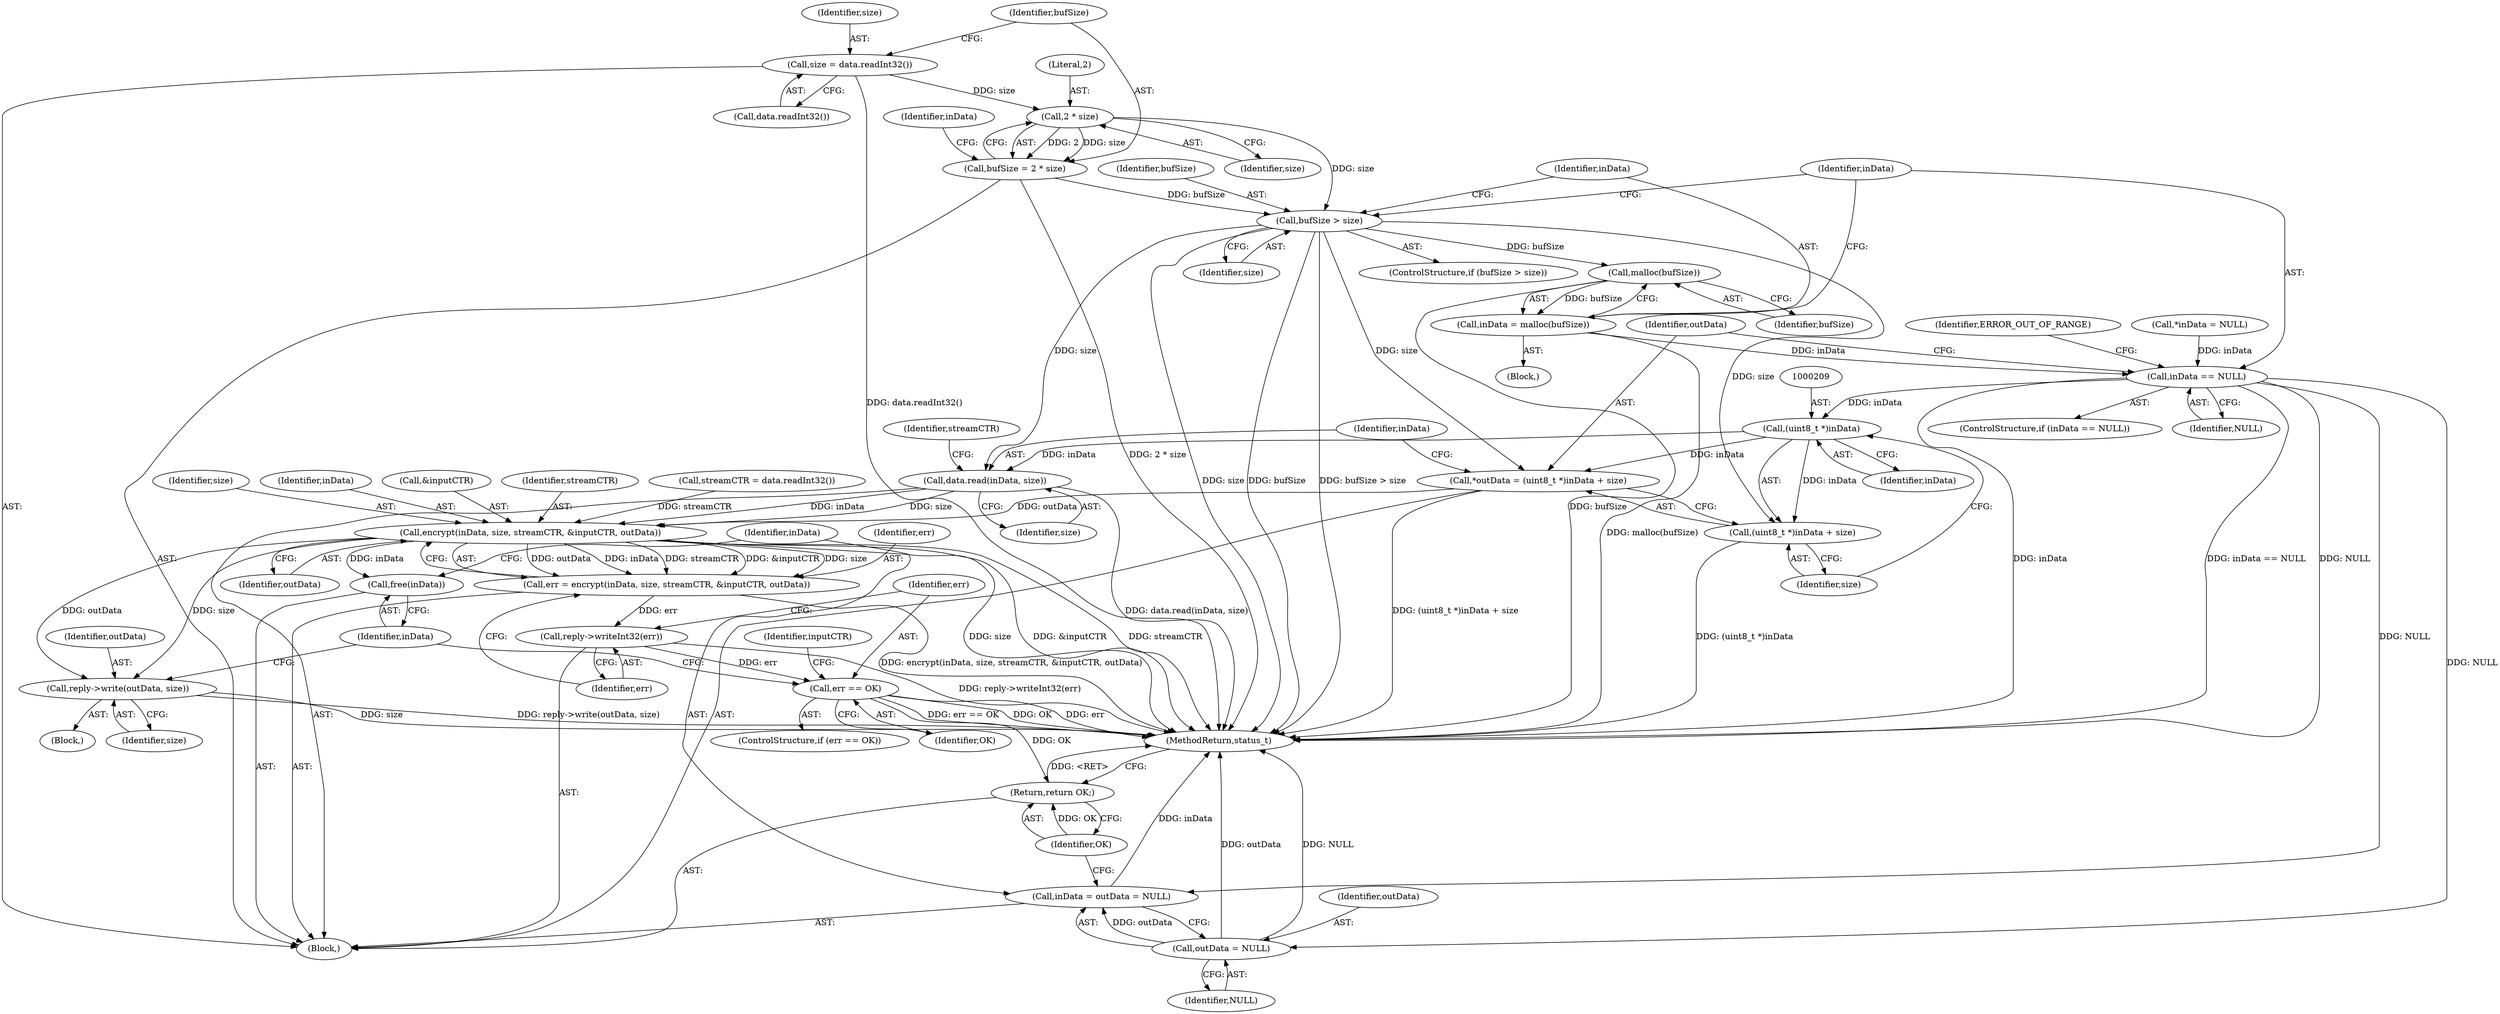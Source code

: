 digraph "0_Android_c82e31a7039a03dca7b37c65b7890ba5c1e18ced@API" {
"1000173" [label="(Call,size = data.readInt32())"];
"1000179" [label="(Call,2 * size)"];
"1000177" [label="(Call,bufSize = 2 * size)"];
"1000187" [label="(Call,bufSize > size)"];
"1000193" [label="(Call,malloc(bufSize))"];
"1000191" [label="(Call,inData = malloc(bufSize))"];
"1000196" [label="(Call,inData == NULL)"];
"1000208" [label="(Call,(uint8_t *)inData)"];
"1000205" [label="(Call,*outData = (uint8_t *)inData + size)"];
"1000223" [label="(Call,encrypt(inData, size, streamCTR, &inputCTR, outData))"];
"1000221" [label="(Call,err = encrypt(inData, size, streamCTR, &inputCTR, outData))"];
"1000230" [label="(Call,reply->writeInt32(err))"];
"1000233" [label="(Call,err == OK)"];
"1000249" [label="(Return,return OK;)"];
"1000239" [label="(Call,reply->write(outData, size))"];
"1000242" [label="(Call,free(inData))"];
"1000207" [label="(Call,(uint8_t *)inData + size)"];
"1000212" [label="(Call,data.read(inData, size))"];
"1000244" [label="(Call,inData = outData = NULL)"];
"1000246" [label="(Call,outData = NULL)"];
"1000180" [label="(Literal,2)"];
"1000241" [label="(Identifier,size)"];
"1000201" [label="(Identifier,ERROR_OUT_OF_RANGE)"];
"1000232" [label="(ControlStructure,if (err == OK))"];
"1000186" [label="(ControlStructure,if (bufSize > size))"];
"1000221" [label="(Call,err = encrypt(inData, size, streamCTR, &inputCTR, outData))"];
"1000184" [label="(Identifier,inData)"];
"1000179" [label="(Call,2 * size)"];
"1000213" [label="(Identifier,inData)"];
"1000217" [label="(Identifier,streamCTR)"];
"1000224" [label="(Identifier,inData)"];
"1000227" [label="(Call,&inputCTR)"];
"1000214" [label="(Identifier,size)"];
"1000226" [label="(Identifier,streamCTR)"];
"1000239" [label="(Call,reply->write(outData, size))"];
"1000216" [label="(Call,streamCTR = data.readInt32())"];
"1000193" [label="(Call,malloc(bufSize))"];
"1000245" [label="(Identifier,inData)"];
"1000174" [label="(Identifier,size)"];
"1000229" [label="(Identifier,outData)"];
"1000178" [label="(Identifier,bufSize)"];
"1000240" [label="(Identifier,outData)"];
"1000246" [label="(Call,outData = NULL)"];
"1000230" [label="(Call,reply->writeInt32(err))"];
"1000243" [label="(Identifier,inData)"];
"1000233" [label="(Call,err == OK)"];
"1000248" [label="(Identifier,NULL)"];
"1000177" [label="(Call,bufSize = 2 * size)"];
"1000181" [label="(Identifier,size)"];
"1000196" [label="(Call,inData == NULL)"];
"1000188" [label="(Identifier,bufSize)"];
"1000212" [label="(Call,data.read(inData, size))"];
"1000189" [label="(Identifier,size)"];
"1000191" [label="(Call,inData = malloc(bufSize))"];
"1000225" [label="(Identifier,size)"];
"1000187" [label="(Call,bufSize > size)"];
"1000234" [label="(Identifier,err)"];
"1000235" [label="(Identifier,OK)"];
"1000195" [label="(ControlStructure,if (inData == NULL))"];
"1000198" [label="(Identifier,NULL)"];
"1000247" [label="(Identifier,outData)"];
"1000231" [label="(Identifier,err)"];
"1000207" [label="(Call,(uint8_t *)inData + size)"];
"1000175" [label="(Call,data.readInt32())"];
"1000194" [label="(Identifier,bufSize)"];
"1000208" [label="(Call,(uint8_t *)inData)"];
"1000192" [label="(Identifier,inData)"];
"1000173" [label="(Call,size = data.readInt32())"];
"1000205" [label="(Call,*outData = (uint8_t *)inData + size)"];
"1000244" [label="(Call,inData = outData = NULL)"];
"1000238" [label="(Identifier,inputCTR)"];
"1000236" [label="(Block,)"];
"1000197" [label="(Identifier,inData)"];
"1000242" [label="(Call,free(inData))"];
"1000222" [label="(Identifier,err)"];
"1000171" [label="(Block,)"];
"1000190" [label="(Block,)"];
"1000183" [label="(Call,*inData = NULL)"];
"1000223" [label="(Call,encrypt(inData, size, streamCTR, &inputCTR, outData))"];
"1000250" [label="(Identifier,OK)"];
"1000249" [label="(Return,return OK;)"];
"1000210" [label="(Identifier,inData)"];
"1000211" [label="(Identifier,size)"];
"1000206" [label="(Identifier,outData)"];
"1000401" [label="(MethodReturn,status_t)"];
"1000173" -> "1000171"  [label="AST: "];
"1000173" -> "1000175"  [label="CFG: "];
"1000174" -> "1000173"  [label="AST: "];
"1000175" -> "1000173"  [label="AST: "];
"1000178" -> "1000173"  [label="CFG: "];
"1000173" -> "1000401"  [label="DDG: data.readInt32()"];
"1000173" -> "1000179"  [label="DDG: size"];
"1000179" -> "1000177"  [label="AST: "];
"1000179" -> "1000181"  [label="CFG: "];
"1000180" -> "1000179"  [label="AST: "];
"1000181" -> "1000179"  [label="AST: "];
"1000177" -> "1000179"  [label="CFG: "];
"1000179" -> "1000177"  [label="DDG: 2"];
"1000179" -> "1000177"  [label="DDG: size"];
"1000179" -> "1000187"  [label="DDG: size"];
"1000177" -> "1000171"  [label="AST: "];
"1000178" -> "1000177"  [label="AST: "];
"1000184" -> "1000177"  [label="CFG: "];
"1000177" -> "1000401"  [label="DDG: 2 * size"];
"1000177" -> "1000187"  [label="DDG: bufSize"];
"1000187" -> "1000186"  [label="AST: "];
"1000187" -> "1000189"  [label="CFG: "];
"1000188" -> "1000187"  [label="AST: "];
"1000189" -> "1000187"  [label="AST: "];
"1000192" -> "1000187"  [label="CFG: "];
"1000197" -> "1000187"  [label="CFG: "];
"1000187" -> "1000401"  [label="DDG: bufSize"];
"1000187" -> "1000401"  [label="DDG: bufSize > size"];
"1000187" -> "1000401"  [label="DDG: size"];
"1000187" -> "1000193"  [label="DDG: bufSize"];
"1000187" -> "1000205"  [label="DDG: size"];
"1000187" -> "1000207"  [label="DDG: size"];
"1000187" -> "1000212"  [label="DDG: size"];
"1000193" -> "1000191"  [label="AST: "];
"1000193" -> "1000194"  [label="CFG: "];
"1000194" -> "1000193"  [label="AST: "];
"1000191" -> "1000193"  [label="CFG: "];
"1000193" -> "1000401"  [label="DDG: bufSize"];
"1000193" -> "1000191"  [label="DDG: bufSize"];
"1000191" -> "1000190"  [label="AST: "];
"1000192" -> "1000191"  [label="AST: "];
"1000197" -> "1000191"  [label="CFG: "];
"1000191" -> "1000401"  [label="DDG: malloc(bufSize)"];
"1000191" -> "1000196"  [label="DDG: inData"];
"1000196" -> "1000195"  [label="AST: "];
"1000196" -> "1000198"  [label="CFG: "];
"1000197" -> "1000196"  [label="AST: "];
"1000198" -> "1000196"  [label="AST: "];
"1000201" -> "1000196"  [label="CFG: "];
"1000206" -> "1000196"  [label="CFG: "];
"1000196" -> "1000401"  [label="DDG: inData"];
"1000196" -> "1000401"  [label="DDG: inData == NULL"];
"1000196" -> "1000401"  [label="DDG: NULL"];
"1000183" -> "1000196"  [label="DDG: inData"];
"1000196" -> "1000208"  [label="DDG: inData"];
"1000196" -> "1000244"  [label="DDG: NULL"];
"1000196" -> "1000246"  [label="DDG: NULL"];
"1000208" -> "1000207"  [label="AST: "];
"1000208" -> "1000210"  [label="CFG: "];
"1000209" -> "1000208"  [label="AST: "];
"1000210" -> "1000208"  [label="AST: "];
"1000211" -> "1000208"  [label="CFG: "];
"1000208" -> "1000205"  [label="DDG: inData"];
"1000208" -> "1000207"  [label="DDG: inData"];
"1000208" -> "1000212"  [label="DDG: inData"];
"1000205" -> "1000171"  [label="AST: "];
"1000205" -> "1000207"  [label="CFG: "];
"1000206" -> "1000205"  [label="AST: "];
"1000207" -> "1000205"  [label="AST: "];
"1000213" -> "1000205"  [label="CFG: "];
"1000205" -> "1000401"  [label="DDG: (uint8_t *)inData + size"];
"1000205" -> "1000223"  [label="DDG: outData"];
"1000223" -> "1000221"  [label="AST: "];
"1000223" -> "1000229"  [label="CFG: "];
"1000224" -> "1000223"  [label="AST: "];
"1000225" -> "1000223"  [label="AST: "];
"1000226" -> "1000223"  [label="AST: "];
"1000227" -> "1000223"  [label="AST: "];
"1000229" -> "1000223"  [label="AST: "];
"1000221" -> "1000223"  [label="CFG: "];
"1000223" -> "1000401"  [label="DDG: size"];
"1000223" -> "1000401"  [label="DDG: &inputCTR"];
"1000223" -> "1000401"  [label="DDG: streamCTR"];
"1000223" -> "1000221"  [label="DDG: outData"];
"1000223" -> "1000221"  [label="DDG: inData"];
"1000223" -> "1000221"  [label="DDG: streamCTR"];
"1000223" -> "1000221"  [label="DDG: &inputCTR"];
"1000223" -> "1000221"  [label="DDG: size"];
"1000212" -> "1000223"  [label="DDG: inData"];
"1000212" -> "1000223"  [label="DDG: size"];
"1000216" -> "1000223"  [label="DDG: streamCTR"];
"1000223" -> "1000239"  [label="DDG: outData"];
"1000223" -> "1000239"  [label="DDG: size"];
"1000223" -> "1000242"  [label="DDG: inData"];
"1000221" -> "1000171"  [label="AST: "];
"1000222" -> "1000221"  [label="AST: "];
"1000231" -> "1000221"  [label="CFG: "];
"1000221" -> "1000401"  [label="DDG: encrypt(inData, size, streamCTR, &inputCTR, outData)"];
"1000221" -> "1000230"  [label="DDG: err"];
"1000230" -> "1000171"  [label="AST: "];
"1000230" -> "1000231"  [label="CFG: "];
"1000231" -> "1000230"  [label="AST: "];
"1000234" -> "1000230"  [label="CFG: "];
"1000230" -> "1000401"  [label="DDG: reply->writeInt32(err)"];
"1000230" -> "1000233"  [label="DDG: err"];
"1000233" -> "1000232"  [label="AST: "];
"1000233" -> "1000235"  [label="CFG: "];
"1000234" -> "1000233"  [label="AST: "];
"1000235" -> "1000233"  [label="AST: "];
"1000238" -> "1000233"  [label="CFG: "];
"1000243" -> "1000233"  [label="CFG: "];
"1000233" -> "1000401"  [label="DDG: err == OK"];
"1000233" -> "1000401"  [label="DDG: OK"];
"1000233" -> "1000401"  [label="DDG: err"];
"1000233" -> "1000249"  [label="DDG: OK"];
"1000249" -> "1000171"  [label="AST: "];
"1000249" -> "1000250"  [label="CFG: "];
"1000250" -> "1000249"  [label="AST: "];
"1000401" -> "1000249"  [label="CFG: "];
"1000249" -> "1000401"  [label="DDG: <RET>"];
"1000250" -> "1000249"  [label="DDG: OK"];
"1000239" -> "1000236"  [label="AST: "];
"1000239" -> "1000241"  [label="CFG: "];
"1000240" -> "1000239"  [label="AST: "];
"1000241" -> "1000239"  [label="AST: "];
"1000243" -> "1000239"  [label="CFG: "];
"1000239" -> "1000401"  [label="DDG: reply->write(outData, size)"];
"1000239" -> "1000401"  [label="DDG: size"];
"1000242" -> "1000171"  [label="AST: "];
"1000242" -> "1000243"  [label="CFG: "];
"1000243" -> "1000242"  [label="AST: "];
"1000245" -> "1000242"  [label="CFG: "];
"1000207" -> "1000211"  [label="CFG: "];
"1000211" -> "1000207"  [label="AST: "];
"1000207" -> "1000401"  [label="DDG: (uint8_t *)inData"];
"1000212" -> "1000171"  [label="AST: "];
"1000212" -> "1000214"  [label="CFG: "];
"1000213" -> "1000212"  [label="AST: "];
"1000214" -> "1000212"  [label="AST: "];
"1000217" -> "1000212"  [label="CFG: "];
"1000212" -> "1000401"  [label="DDG: data.read(inData, size)"];
"1000244" -> "1000171"  [label="AST: "];
"1000244" -> "1000246"  [label="CFG: "];
"1000245" -> "1000244"  [label="AST: "];
"1000246" -> "1000244"  [label="AST: "];
"1000250" -> "1000244"  [label="CFG: "];
"1000244" -> "1000401"  [label="DDG: inData"];
"1000246" -> "1000244"  [label="DDG: outData"];
"1000246" -> "1000248"  [label="CFG: "];
"1000247" -> "1000246"  [label="AST: "];
"1000248" -> "1000246"  [label="AST: "];
"1000246" -> "1000401"  [label="DDG: NULL"];
"1000246" -> "1000401"  [label="DDG: outData"];
}
